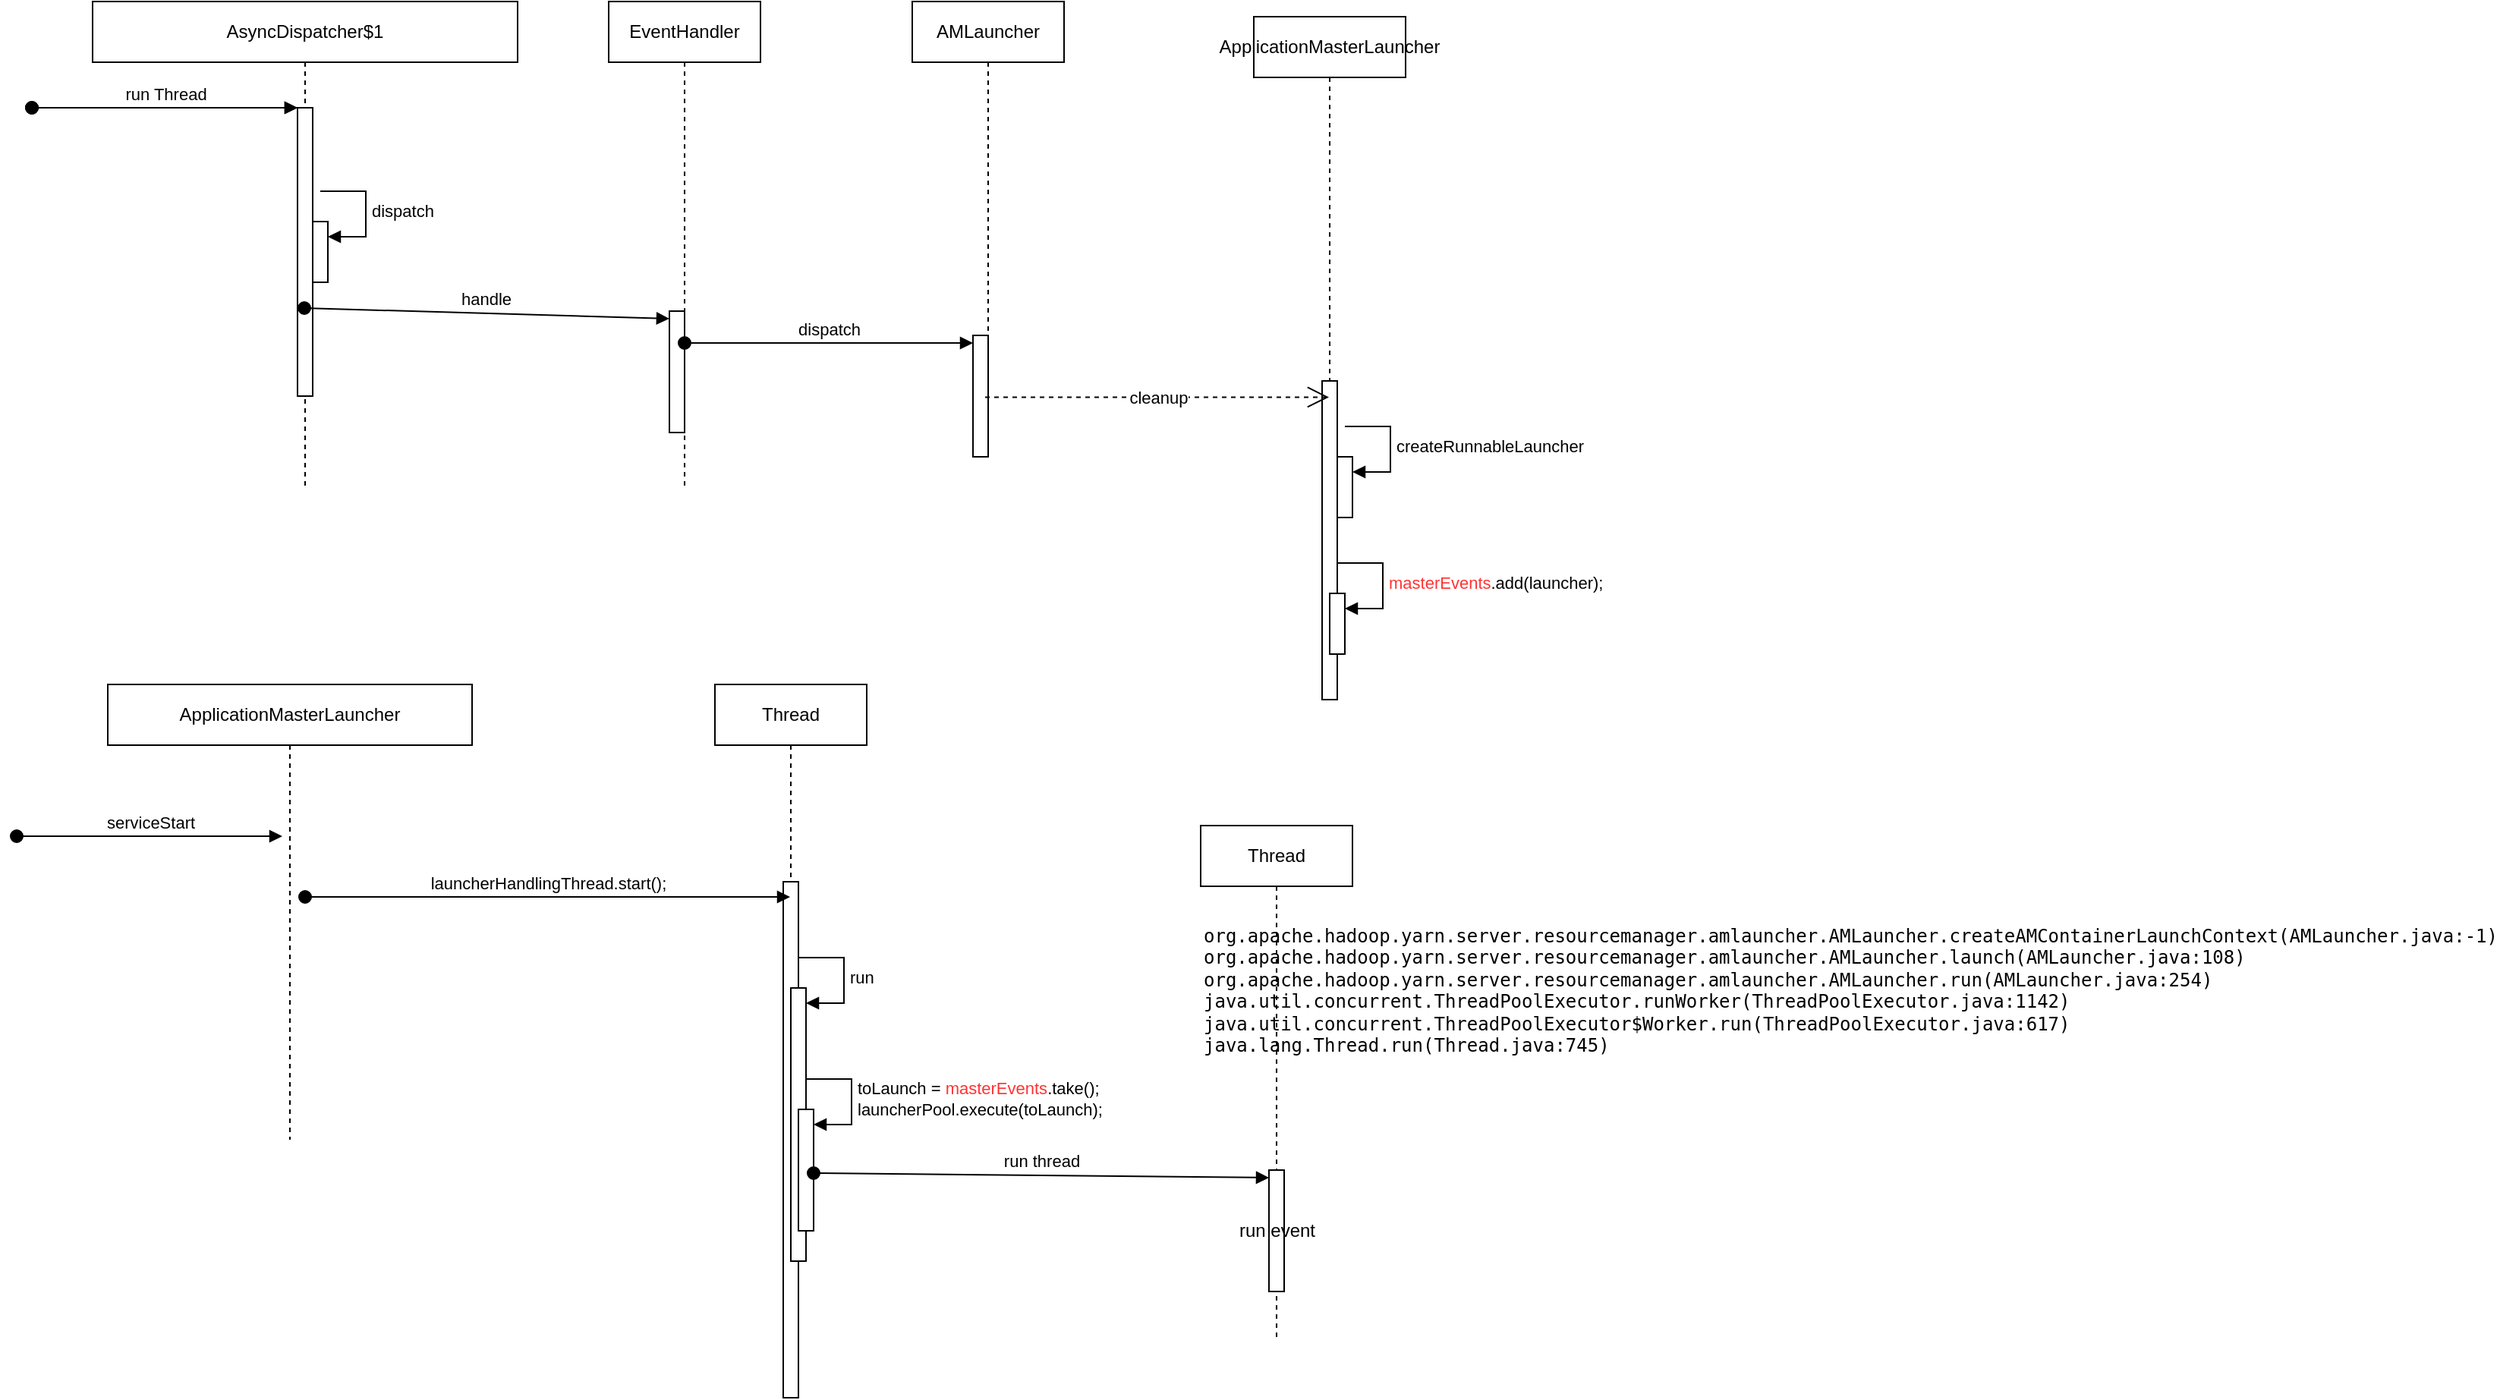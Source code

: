 <mxfile version="22.0.8" type="github">
  <diagram name="Page-1" id="2YBvvXClWsGukQMizWep">
    <mxGraphModel dx="1562" dy="854" grid="1" gridSize="10" guides="1" tooltips="1" connect="1" arrows="1" fold="1" page="1" pageScale="1" pageWidth="850" pageHeight="1100" math="0" shadow="0">
      <root>
        <mxCell id="0" />
        <mxCell id="1" parent="0" />
        <mxCell id="aM9ryv3xv72pqoxQDRHE-1" value="AsyncDispatcher$1" style="shape=umlLifeline;perimeter=lifelinePerimeter;whiteSpace=wrap;html=1;container=0;dropTarget=0;collapsible=0;recursiveResize=0;outlineConnect=0;portConstraint=eastwest;newEdgeStyle={&quot;edgeStyle&quot;:&quot;elbowEdgeStyle&quot;,&quot;elbow&quot;:&quot;vertical&quot;,&quot;curved&quot;:0,&quot;rounded&quot;:0};size=40;" parent="1" vertex="1">
          <mxGeometry x="230" y="100" width="280" height="320" as="geometry" />
        </mxCell>
        <mxCell id="aM9ryv3xv72pqoxQDRHE-2" value="" style="html=1;points=[];perimeter=orthogonalPerimeter;outlineConnect=0;targetShapes=umlLifeline;portConstraint=eastwest;newEdgeStyle={&quot;edgeStyle&quot;:&quot;elbowEdgeStyle&quot;,&quot;elbow&quot;:&quot;vertical&quot;,&quot;curved&quot;:0,&quot;rounded&quot;:0};" parent="aM9ryv3xv72pqoxQDRHE-1" vertex="1">
          <mxGeometry x="135" y="70" width="10" height="190" as="geometry" />
        </mxCell>
        <mxCell id="aM9ryv3xv72pqoxQDRHE-3" value="run" style="html=1;verticalAlign=bottom;startArrow=oval;endArrow=block;startSize=8;edgeStyle=elbowEdgeStyle;elbow=vertical;curved=0;rounded=0;" parent="aM9ryv3xv72pqoxQDRHE-1" target="aM9ryv3xv72pqoxQDRHE-2" edge="1">
          <mxGeometry relative="1" as="geometry">
            <mxPoint x="-40" y="70" as="sourcePoint" />
          </mxGeometry>
        </mxCell>
        <mxCell id="f3iddibicTy-kVgMy-kQ-2" value="" style="html=1;points=[[0,0,0,0,5],[0,1,0,0,-5],[1,0,0,0,5],[1,1,0,0,-5]];perimeter=orthogonalPerimeter;outlineConnect=0;targetShapes=umlLifeline;portConstraint=eastwest;newEdgeStyle={&quot;curved&quot;:0,&quot;rounded&quot;:0};" vertex="1" parent="aM9ryv3xv72pqoxQDRHE-1">
          <mxGeometry x="145" y="145" width="10" height="40" as="geometry" />
        </mxCell>
        <mxCell id="f3iddibicTy-kVgMy-kQ-3" value="dispatch" style="html=1;align=left;spacingLeft=2;endArrow=block;rounded=0;edgeStyle=orthogonalEdgeStyle;curved=0;rounded=0;" edge="1" target="f3iddibicTy-kVgMy-kQ-2" parent="aM9ryv3xv72pqoxQDRHE-1">
          <mxGeometry relative="1" as="geometry">
            <mxPoint x="150" y="125" as="sourcePoint" />
            <Array as="points">
              <mxPoint x="180" y="155" />
            </Array>
          </mxGeometry>
        </mxCell>
        <mxCell id="f3iddibicTy-kVgMy-kQ-5" value="EventHandler" style="shape=umlLifeline;perimeter=lifelinePerimeter;whiteSpace=wrap;html=1;container=1;dropTarget=0;collapsible=0;recursiveResize=0;outlineConnect=0;portConstraint=eastwest;newEdgeStyle={&quot;curved&quot;:0,&quot;rounded&quot;:0};" vertex="1" parent="1">
          <mxGeometry x="570" y="100" width="100" height="320" as="geometry" />
        </mxCell>
        <mxCell id="f3iddibicTy-kVgMy-kQ-7" value="" style="html=1;points=[[0,0,0,0,5],[0,1,0,0,-5],[1,0,0,0,5],[1,1,0,0,-5]];perimeter=orthogonalPerimeter;outlineConnect=0;targetShapes=umlLifeline;portConstraint=eastwest;newEdgeStyle={&quot;curved&quot;:0,&quot;rounded&quot;:0};" vertex="1" parent="f3iddibicTy-kVgMy-kQ-5">
          <mxGeometry x="40" y="204" width="10" height="80" as="geometry" />
        </mxCell>
        <mxCell id="f3iddibicTy-kVgMy-kQ-8" value="handle" style="html=1;verticalAlign=bottom;startArrow=oval;endArrow=block;startSize=8;curved=0;rounded=0;entryX=0;entryY=0;entryDx=0;entryDy=5;entryPerimeter=0;" edge="1" target="f3iddibicTy-kVgMy-kQ-7" parent="1">
          <mxGeometry x="-0.002" relative="1" as="geometry">
            <mxPoint x="369.5" y="302" as="sourcePoint" />
            <mxPoint x="650" y="302" as="targetPoint" />
            <mxPoint as="offset" />
          </mxGeometry>
        </mxCell>
        <mxCell id="f3iddibicTy-kVgMy-kQ-9" value="AMLauncher" style="shape=umlLifeline;perimeter=lifelinePerimeter;whiteSpace=wrap;html=1;container=1;dropTarget=0;collapsible=0;recursiveResize=0;outlineConnect=0;portConstraint=eastwest;newEdgeStyle={&quot;curved&quot;:0,&quot;rounded&quot;:0};" vertex="1" parent="1">
          <mxGeometry x="770" y="100" width="100" height="300" as="geometry" />
        </mxCell>
        <mxCell id="f3iddibicTy-kVgMy-kQ-10" value="" style="html=1;points=[[0,0,0,0,5],[0,1,0,0,-5],[1,0,0,0,5],[1,1,0,0,-5]];perimeter=orthogonalPerimeter;outlineConnect=0;targetShapes=umlLifeline;portConstraint=eastwest;newEdgeStyle={&quot;curved&quot;:0,&quot;rounded&quot;:0};" vertex="1" parent="f3iddibicTy-kVgMy-kQ-9">
          <mxGeometry x="40" y="220" width="10" height="80" as="geometry" />
        </mxCell>
        <mxCell id="f3iddibicTy-kVgMy-kQ-11" value="dispatch" style="html=1;verticalAlign=bottom;startArrow=oval;endArrow=block;startSize=8;curved=0;rounded=0;entryX=0;entryY=0;entryDx=0;entryDy=5;" edge="1" target="f3iddibicTy-kVgMy-kQ-10" parent="1" source="f3iddibicTy-kVgMy-kQ-5">
          <mxGeometry relative="1" as="geometry">
            <mxPoint x="790" y="325" as="sourcePoint" />
          </mxGeometry>
        </mxCell>
        <mxCell id="f3iddibicTy-kVgMy-kQ-13" value="ApplicationMasterLauncher" style="shape=umlLifeline;perimeter=lifelinePerimeter;whiteSpace=wrap;html=1;container=1;dropTarget=0;collapsible=0;recursiveResize=0;outlineConnect=0;portConstraint=eastwest;newEdgeStyle={&quot;curved&quot;:0,&quot;rounded&quot;:0};" vertex="1" parent="1">
          <mxGeometry x="995" y="110" width="100" height="450" as="geometry" />
        </mxCell>
        <mxCell id="f3iddibicTy-kVgMy-kQ-17" value="" style="html=1;points=[[0,0,0,0,5],[0,1,0,0,-5],[1,0,0,0,5],[1,1,0,0,-5]];perimeter=orthogonalPerimeter;outlineConnect=0;targetShapes=umlLifeline;portConstraint=eastwest;newEdgeStyle={&quot;curved&quot;:0,&quot;rounded&quot;:0};" vertex="1" parent="f3iddibicTy-kVgMy-kQ-13">
          <mxGeometry x="45" y="240" width="10" height="210" as="geometry" />
        </mxCell>
        <mxCell id="f3iddibicTy-kVgMy-kQ-18" value="" style="html=1;points=[[0,0,0,0,5],[0,1,0,0,-5],[1,0,0,0,5],[1,1,0,0,-5]];perimeter=orthogonalPerimeter;outlineConnect=0;targetShapes=umlLifeline;portConstraint=eastwest;newEdgeStyle={&quot;curved&quot;:0,&quot;rounded&quot;:0};" vertex="1" parent="f3iddibicTy-kVgMy-kQ-13">
          <mxGeometry x="55" y="290" width="10" height="40" as="geometry" />
        </mxCell>
        <mxCell id="f3iddibicTy-kVgMy-kQ-19" value="createRunnableLauncher" style="html=1;align=left;spacingLeft=2;endArrow=block;rounded=0;edgeStyle=orthogonalEdgeStyle;curved=0;rounded=0;" edge="1" target="f3iddibicTy-kVgMy-kQ-18" parent="f3iddibicTy-kVgMy-kQ-13">
          <mxGeometry relative="1" as="geometry">
            <mxPoint x="60" y="270" as="sourcePoint" />
            <Array as="points">
              <mxPoint x="90" y="300" />
            </Array>
          </mxGeometry>
        </mxCell>
        <mxCell id="f3iddibicTy-kVgMy-kQ-20" value="" style="html=1;points=[[0,0,0,0,5],[0,1,0,0,-5],[1,0,0,0,5],[1,1,0,0,-5]];perimeter=orthogonalPerimeter;outlineConnect=0;targetShapes=umlLifeline;portConstraint=eastwest;newEdgeStyle={&quot;curved&quot;:0,&quot;rounded&quot;:0};" vertex="1" parent="f3iddibicTy-kVgMy-kQ-13">
          <mxGeometry x="50" y="380" width="10" height="40" as="geometry" />
        </mxCell>
        <mxCell id="f3iddibicTy-kVgMy-kQ-21" value="&lt;font color=&quot;#ff3333&quot;&gt;masterEvents&lt;/font&gt;.add(launcher);" style="html=1;align=left;spacingLeft=2;endArrow=block;rounded=0;edgeStyle=orthogonalEdgeStyle;curved=0;rounded=0;" edge="1" target="f3iddibicTy-kVgMy-kQ-20" parent="f3iddibicTy-kVgMy-kQ-13">
          <mxGeometry relative="1" as="geometry">
            <mxPoint x="55" y="360" as="sourcePoint" />
            <Array as="points">
              <mxPoint x="85" y="390" />
            </Array>
          </mxGeometry>
        </mxCell>
        <mxCell id="f3iddibicTy-kVgMy-kQ-14" value="cleanup" style="endArrow=open;endSize=12;dashed=1;html=1;rounded=0;exitX=0.48;exitY=0.869;exitDx=0;exitDy=0;exitPerimeter=0;" edge="1" parent="1" source="f3iddibicTy-kVgMy-kQ-9" target="f3iddibicTy-kVgMy-kQ-13">
          <mxGeometry width="160" relative="1" as="geometry">
            <mxPoint x="870" y="350" as="sourcePoint" />
            <mxPoint x="1030" y="350" as="targetPoint" />
          </mxGeometry>
        </mxCell>
        <mxCell id="f3iddibicTy-kVgMy-kQ-22" value="ApplicationMasterLauncher" style="shape=umlLifeline;whiteSpace=wrap;html=1;container=1;dropTarget=0;collapsible=0;recursiveResize=0;outlineConnect=0;portConstraint=eastwest;newEdgeStyle={&quot;curved&quot;:0,&quot;rounded&quot;:0};points=[[0,0,0,0,5],[0,1,0,0,-5],[1,0,0,0,5],[1,1,0,0,-5]];perimeter=rectanglePerimeter;targetShapes=umlLifeline;participant=label;" vertex="1" parent="1">
          <mxGeometry x="240" y="550" width="240" height="300" as="geometry" />
        </mxCell>
        <mxCell id="f3iddibicTy-kVgMy-kQ-23" value="run Thread" style="html=1;verticalAlign=bottom;startArrow=oval;endArrow=block;startSize=8;edgeStyle=elbowEdgeStyle;elbow=vertical;curved=0;rounded=0;" edge="1" parent="1">
          <mxGeometry relative="1" as="geometry">
            <mxPoint x="190" y="170" as="sourcePoint" />
            <mxPoint x="365" y="170" as="targetPoint" />
          </mxGeometry>
        </mxCell>
        <mxCell id="f3iddibicTy-kVgMy-kQ-24" value="serviceStart" style="html=1;verticalAlign=bottom;startArrow=oval;endArrow=block;startSize=8;edgeStyle=elbowEdgeStyle;elbow=vertical;curved=0;rounded=0;" edge="1" parent="1">
          <mxGeometry relative="1" as="geometry">
            <mxPoint x="180" y="650" as="sourcePoint" />
            <mxPoint x="355" y="650" as="targetPoint" />
          </mxGeometry>
        </mxCell>
        <mxCell id="f3iddibicTy-kVgMy-kQ-27" value="Thread" style="shape=umlLifeline;perimeter=lifelinePerimeter;whiteSpace=wrap;html=1;container=1;dropTarget=0;collapsible=0;recursiveResize=0;outlineConnect=0;portConstraint=eastwest;newEdgeStyle={&quot;curved&quot;:0,&quot;rounded&quot;:0};" vertex="1" parent="1">
          <mxGeometry x="640" y="550" width="100" height="470" as="geometry" />
        </mxCell>
        <mxCell id="f3iddibicTy-kVgMy-kQ-31" value="" style="html=1;points=[[0,0,0,0,5],[0,1,0,0,-5],[1,0,0,0,5],[1,1,0,0,-5]];perimeter=orthogonalPerimeter;outlineConnect=0;targetShapes=umlLifeline;portConstraint=eastwest;newEdgeStyle={&quot;curved&quot;:0,&quot;rounded&quot;:0};" vertex="1" parent="f3iddibicTy-kVgMy-kQ-27">
          <mxGeometry x="45" y="130" width="10" height="340" as="geometry" />
        </mxCell>
        <mxCell id="f3iddibicTy-kVgMy-kQ-32" value="" style="html=1;points=[[0,0,0,0,5],[0,1,0,0,-5],[1,0,0,0,5],[1,1,0,0,-5]];perimeter=orthogonalPerimeter;outlineConnect=0;targetShapes=umlLifeline;portConstraint=eastwest;newEdgeStyle={&quot;curved&quot;:0,&quot;rounded&quot;:0};" vertex="1" parent="f3iddibicTy-kVgMy-kQ-27">
          <mxGeometry x="50" y="200" width="10" height="180" as="geometry" />
        </mxCell>
        <mxCell id="f3iddibicTy-kVgMy-kQ-33" value="run" style="html=1;align=left;spacingLeft=2;endArrow=block;rounded=0;edgeStyle=orthogonalEdgeStyle;curved=0;rounded=0;" edge="1" target="f3iddibicTy-kVgMy-kQ-32" parent="f3iddibicTy-kVgMy-kQ-27">
          <mxGeometry relative="1" as="geometry">
            <mxPoint x="55" y="180" as="sourcePoint" />
            <Array as="points">
              <mxPoint x="85" y="210" />
            </Array>
          </mxGeometry>
        </mxCell>
        <mxCell id="f3iddibicTy-kVgMy-kQ-36" value="" style="html=1;points=[[0,0,0,0,5],[0,1,0,0,-5],[1,0,0,0,5],[1,1,0,0,-5]];perimeter=orthogonalPerimeter;outlineConnect=0;targetShapes=umlLifeline;portConstraint=eastwest;newEdgeStyle={&quot;curved&quot;:0,&quot;rounded&quot;:0};" vertex="1" parent="f3iddibicTy-kVgMy-kQ-27">
          <mxGeometry x="55" y="280" width="10" height="80" as="geometry" />
        </mxCell>
        <mxCell id="f3iddibicTy-kVgMy-kQ-37" value="toLaunch = &lt;font color=&quot;#ff3333&quot;&gt;masterEvents&lt;/font&gt;.take();&lt;br&gt;launcherPool.execute(toLaunch);" style="html=1;align=left;spacingLeft=2;endArrow=block;rounded=0;edgeStyle=orthogonalEdgeStyle;curved=0;rounded=0;" edge="1" target="f3iddibicTy-kVgMy-kQ-36" parent="f3iddibicTy-kVgMy-kQ-27">
          <mxGeometry relative="1" as="geometry">
            <mxPoint x="60" y="260" as="sourcePoint" />
            <Array as="points">
              <mxPoint x="90" y="290" />
            </Array>
          </mxGeometry>
        </mxCell>
        <mxCell id="f3iddibicTy-kVgMy-kQ-28" value="launcherHandlingThread.start();" style="html=1;verticalAlign=bottom;startArrow=oval;startFill=1;endArrow=block;startSize=8;curved=0;rounded=0;" edge="1" parent="1" target="f3iddibicTy-kVgMy-kQ-27">
          <mxGeometry width="60" relative="1" as="geometry">
            <mxPoint x="370" y="690" as="sourcePoint" />
            <mxPoint x="430" y="690" as="targetPoint" />
          </mxGeometry>
        </mxCell>
        <mxCell id="f3iddibicTy-kVgMy-kQ-44" value="Thread" style="shape=umlLifeline;perimeter=lifelinePerimeter;whiteSpace=wrap;html=1;container=1;dropTarget=0;collapsible=0;recursiveResize=0;outlineConnect=0;portConstraint=eastwest;newEdgeStyle={&quot;curved&quot;:0,&quot;rounded&quot;:0};" vertex="1" parent="1">
          <mxGeometry x="960" y="643" width="100" height="340" as="geometry" />
        </mxCell>
        <mxCell id="f3iddibicTy-kVgMy-kQ-45" value="run event" style="html=1;points=[[0,0,0,0,5],[0,1,0,0,-5],[1,0,0,0,5],[1,1,0,0,-5]];perimeter=orthogonalPerimeter;outlineConnect=0;targetShapes=umlLifeline;portConstraint=eastwest;newEdgeStyle={&quot;curved&quot;:0,&quot;rounded&quot;:0};" vertex="1" parent="f3iddibicTy-kVgMy-kQ-44">
          <mxGeometry x="45" y="227" width="10" height="80" as="geometry" />
        </mxCell>
        <mxCell id="f3iddibicTy-kVgMy-kQ-46" value="run thread" style="html=1;verticalAlign=bottom;startArrow=oval;endArrow=block;startSize=8;curved=0;rounded=0;entryX=0;entryY=0;entryDx=0;entryDy=5;entryPerimeter=0;" edge="1" target="f3iddibicTy-kVgMy-kQ-45" parent="1">
          <mxGeometry relative="1" as="geometry">
            <mxPoint x="705" y="872" as="sourcePoint" />
            <mxPoint x="1040" y="872" as="targetPoint" />
          </mxGeometry>
        </mxCell>
        <mxCell id="f3iddibicTy-kVgMy-kQ-47" value="&lt;pre data-pm-slice=&quot;1 1 []&quot;&gt;org.apache.hadoop.yarn.server.resourcemanager.amlauncher.AMLauncher.createAMContainerLaunchContext(AMLauncher.java:-1)&#xa;org.apache.hadoop.yarn.server.resourcemanager.amlauncher.AMLauncher.launch(AMLauncher.java:108)&#xa;org.apache.hadoop.yarn.server.resourcemanager.amlauncher.AMLauncher.run(AMLauncher.java:254)&#xa;java.util.concurrent.ThreadPoolExecutor.runWorker(ThreadPoolExecutor.java:1142)&#xa;java.util.concurrent.ThreadPoolExecutor$Worker.run(ThreadPoolExecutor.java:617)&#xa;java.lang.Thread.run(Thread.java:745)&lt;/pre&gt;" style="text;whiteSpace=wrap;html=1;" vertex="1" parent="1">
          <mxGeometry x="960" y="690" width="560" height="150" as="geometry" />
        </mxCell>
      </root>
    </mxGraphModel>
  </diagram>
</mxfile>
